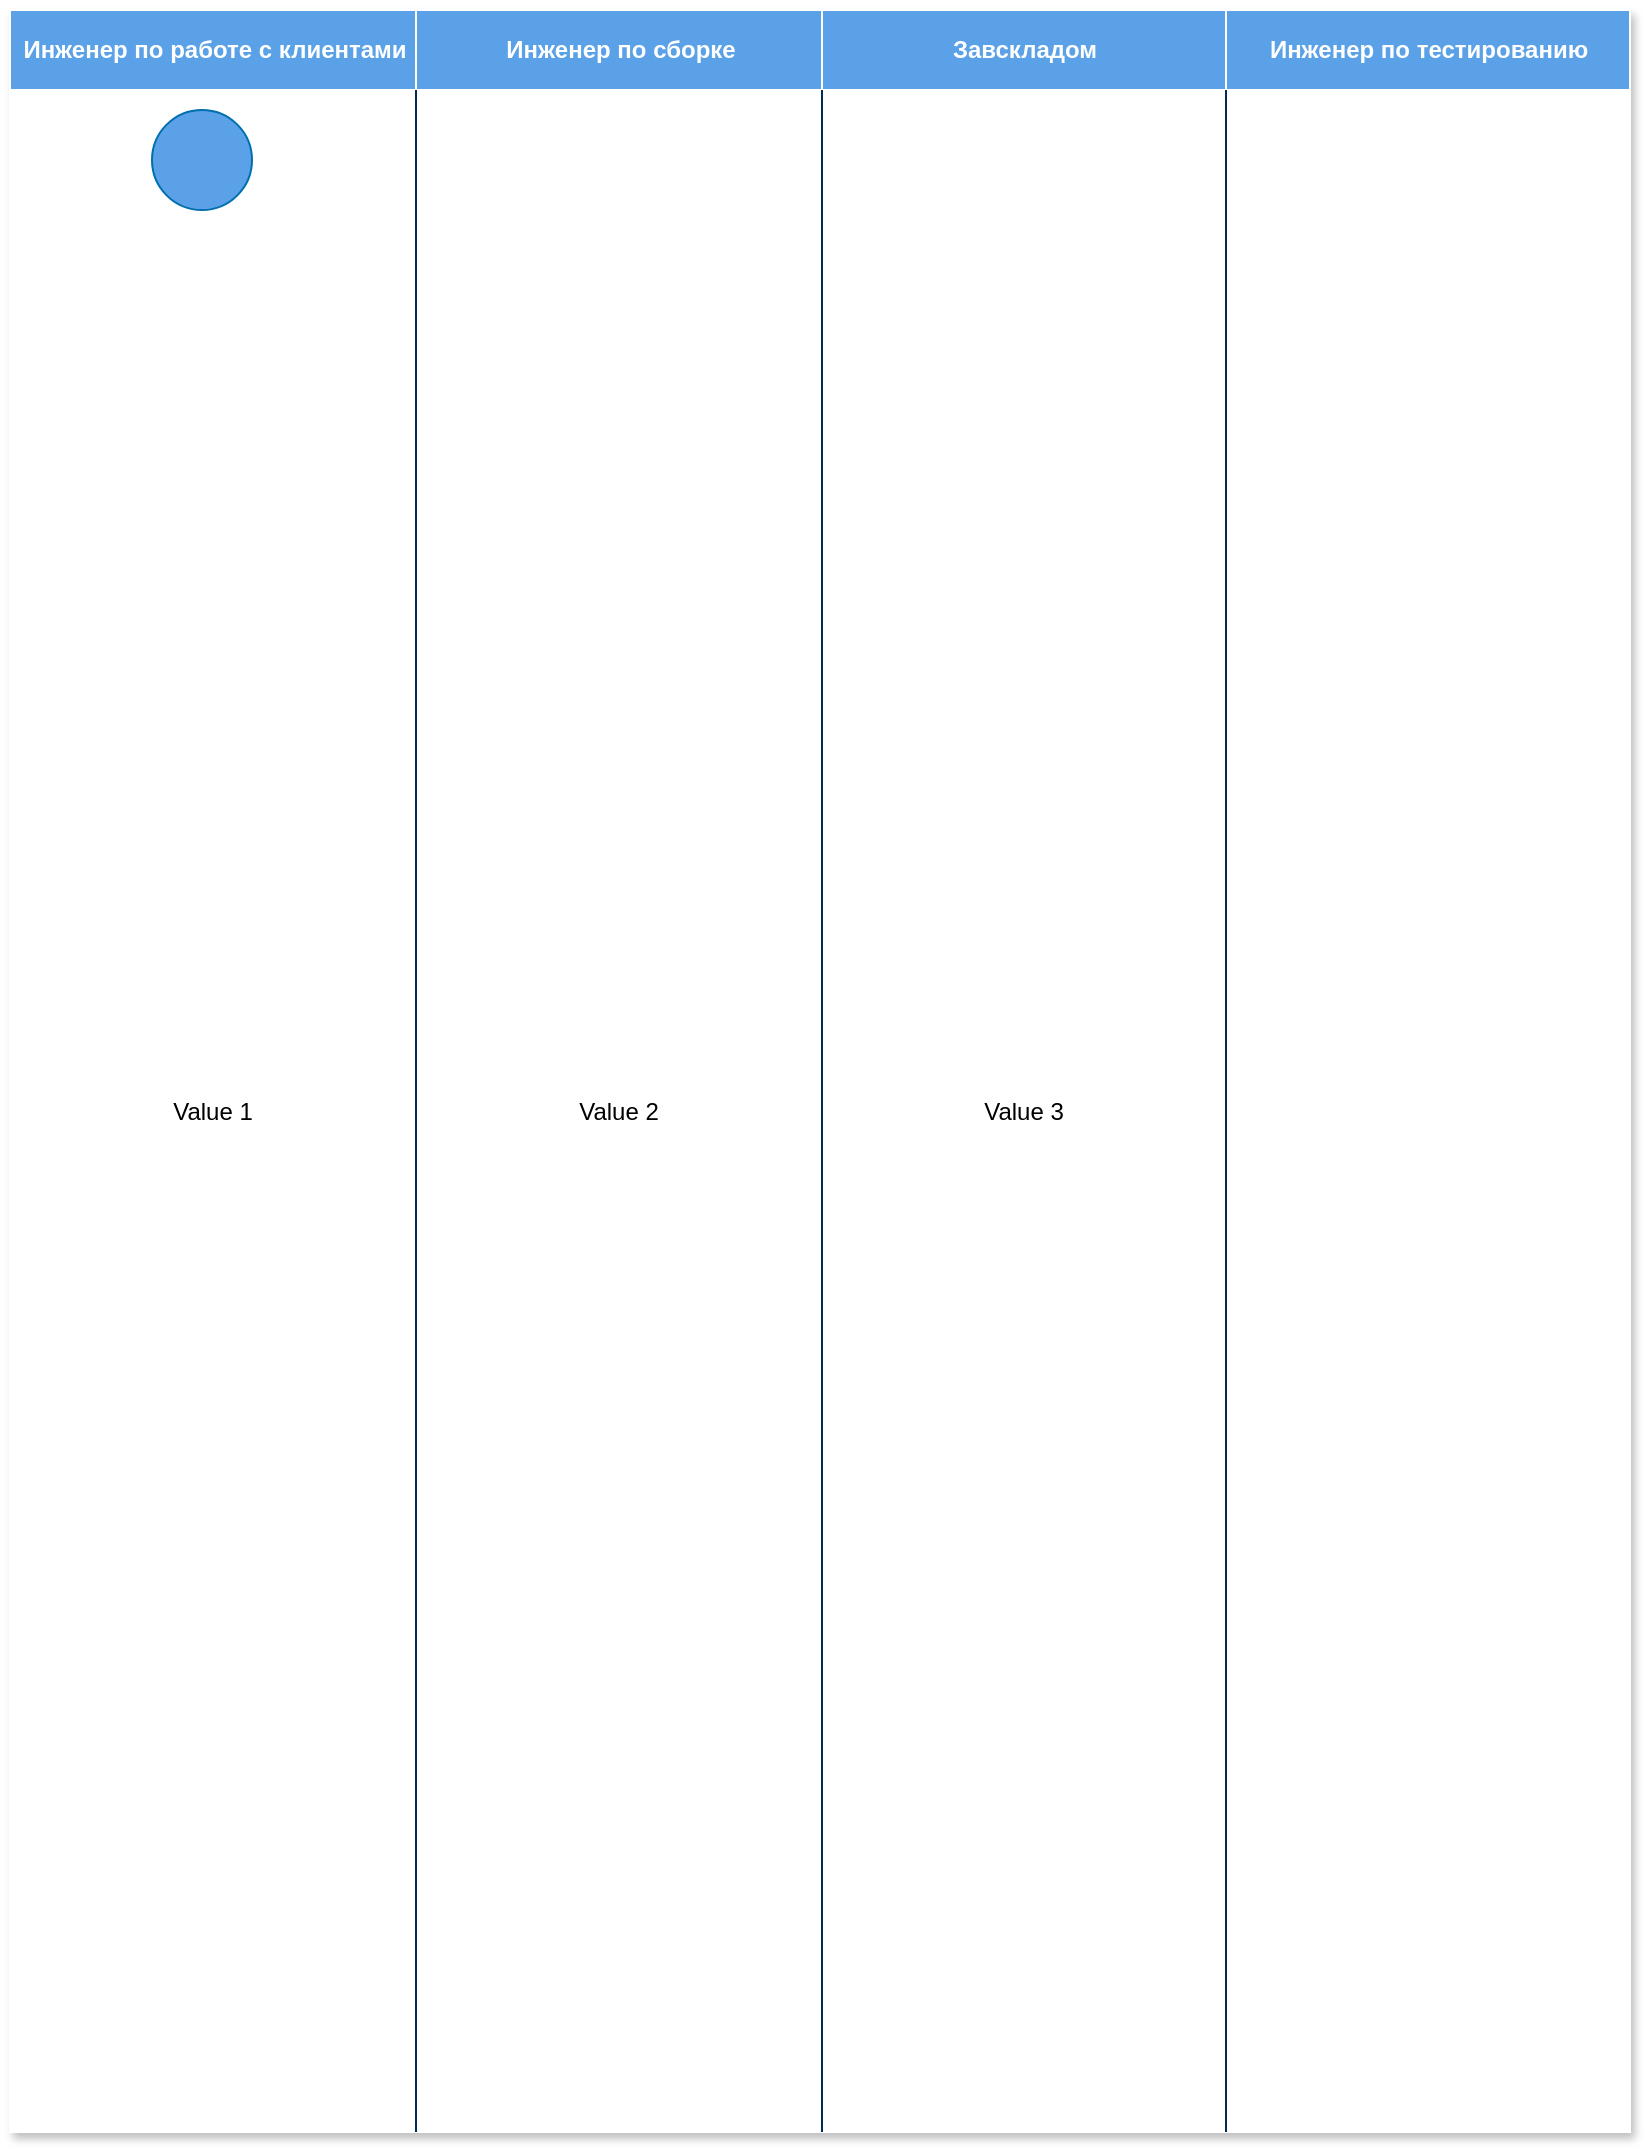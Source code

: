 <mxfile version="24.4.0" type="device">
  <diagram name="Страница — 1" id="t-OcKnjfm7QPYweR2BIZ">
    <mxGraphModel dx="637" dy="375" grid="1" gridSize="10" guides="1" tooltips="1" connect="1" arrows="1" fold="1" page="1" pageScale="1" pageWidth="827" pageHeight="1169" math="0" shadow="0">
      <root>
        <mxCell id="0" />
        <mxCell id="1" parent="0" />
        <mxCell id="lEHB7lu6bDtB0rnh5dWv-52" value="" style="group;movable=0;resizable=0;rotatable=0;deletable=0;editable=0;locked=1;connectable=0;" vertex="1" connectable="0" parent="1">
          <mxGeometry x="9" y="10" width="810" height="1061" as="geometry" />
        </mxCell>
        <mxCell id="lEHB7lu6bDtB0rnh5dWv-1" value="Assets" style="childLayout=tableLayout;recursiveResize=0;strokeColor=#FFFFFF;fillColor=#FFFFFF;shadow=1;movable=1;resizable=1;rotatable=1;deletable=1;editable=1;locked=0;connectable=1;" vertex="1" parent="lEHB7lu6bDtB0rnh5dWv-52">
          <mxGeometry width="810" height="1061" as="geometry" />
        </mxCell>
        <mxCell id="lEHB7lu6bDtB0rnh5dWv-2" style="shape=tableRow;horizontal=0;startSize=0;swimlaneHead=0;swimlaneBody=0;top=0;left=0;bottom=0;right=0;dropTarget=0;collapsible=0;recursiveResize=0;expand=0;fontStyle=0;strokeColor=inherit;fillColor=#5AA1E7;movable=1;resizable=1;rotatable=1;deletable=1;editable=1;locked=0;connectable=1;" vertex="1" parent="lEHB7lu6bDtB0rnh5dWv-1">
          <mxGeometry width="810" height="40" as="geometry" />
        </mxCell>
        <mxCell id="lEHB7lu6bDtB0rnh5dWv-3" value="Инженер по работе с клиентами" style="connectable=1;recursiveResize=0;strokeColor=#FFFFFF;fillColor=#5AA1E7;align=center;fontStyle=1;fontColor=#ffffff;html=1;movable=1;resizable=1;rotatable=1;deletable=1;editable=1;locked=0;" vertex="1" parent="lEHB7lu6bDtB0rnh5dWv-2">
          <mxGeometry width="203" height="40" as="geometry">
            <mxRectangle width="203" height="40" as="alternateBounds" />
          </mxGeometry>
        </mxCell>
        <mxCell id="lEHB7lu6bDtB0rnh5dWv-4" value="Инженер по сборке" style="connectable=1;recursiveResize=0;strokeColor=inherit;fillColor=#5AA1E7;align=center;fontStyle=1;fontColor=#FFFFFF;html=1;movable=1;resizable=1;rotatable=1;deletable=1;editable=1;locked=0;" vertex="1" parent="lEHB7lu6bDtB0rnh5dWv-2">
          <mxGeometry x="203" width="203" height="40" as="geometry">
            <mxRectangle width="203" height="40" as="alternateBounds" />
          </mxGeometry>
        </mxCell>
        <mxCell id="lEHB7lu6bDtB0rnh5dWv-5" value="Завскладом" style="connectable=1;recursiveResize=0;strokeColor=inherit;fillColor=#5AA1E7;align=center;fontStyle=1;fontColor=#FFFFFF;html=1;movable=1;resizable=1;rotatable=1;deletable=1;editable=1;locked=0;" vertex="1" parent="lEHB7lu6bDtB0rnh5dWv-2">
          <mxGeometry x="406" width="202" height="40" as="geometry">
            <mxRectangle width="202" height="40" as="alternateBounds" />
          </mxGeometry>
        </mxCell>
        <mxCell id="lEHB7lu6bDtB0rnh5dWv-46" value="Инженер по тестированию" style="connectable=1;recursiveResize=0;strokeColor=inherit;fillColor=#5AA1E7;align=center;fontStyle=1;fontColor=#FFFFFF;html=1;movable=1;resizable=1;rotatable=1;deletable=1;editable=1;locked=0;" vertex="1" parent="lEHB7lu6bDtB0rnh5dWv-2">
          <mxGeometry x="608" width="202" height="40" as="geometry">
            <mxRectangle width="202" height="40" as="alternateBounds" />
          </mxGeometry>
        </mxCell>
        <mxCell id="lEHB7lu6bDtB0rnh5dWv-6" value="" style="shape=tableRow;horizontal=0;startSize=0;swimlaneHead=0;swimlaneBody=0;top=0;left=0;bottom=0;right=0;dropTarget=0;collapsible=0;recursiveResize=0;expand=0;fontStyle=0;strokeColor=inherit;fillColor=#ffffff;movable=1;resizable=1;rotatable=1;deletable=1;editable=1;locked=0;connectable=1;" vertex="1" parent="lEHB7lu6bDtB0rnh5dWv-1">
          <mxGeometry y="40" width="810" height="1021" as="geometry" />
        </mxCell>
        <mxCell id="lEHB7lu6bDtB0rnh5dWv-7" value="Value 1" style="connectable=1;recursiveResize=0;strokeColor=inherit;fillColor=inherit;align=center;whiteSpace=wrap;html=1;movable=1;resizable=1;rotatable=1;deletable=1;editable=1;locked=0;" vertex="1" parent="lEHB7lu6bDtB0rnh5dWv-6">
          <mxGeometry width="203" height="1021" as="geometry">
            <mxRectangle width="203" height="1021" as="alternateBounds" />
          </mxGeometry>
        </mxCell>
        <mxCell id="lEHB7lu6bDtB0rnh5dWv-8" value="Value 2" style="connectable=1;recursiveResize=0;strokeColor=inherit;fillColor=inherit;align=center;whiteSpace=wrap;html=1;movable=1;resizable=1;rotatable=1;deletable=1;editable=1;locked=0;" vertex="1" parent="lEHB7lu6bDtB0rnh5dWv-6">
          <mxGeometry x="203" width="203" height="1021" as="geometry">
            <mxRectangle width="203" height="1021" as="alternateBounds" />
          </mxGeometry>
        </mxCell>
        <mxCell id="lEHB7lu6bDtB0rnh5dWv-9" value="Value 3" style="connectable=1;recursiveResize=0;strokeColor=inherit;fillColor=inherit;align=center;whiteSpace=wrap;html=1;movable=1;resizable=1;rotatable=1;deletable=1;editable=1;locked=0;" vertex="1" parent="lEHB7lu6bDtB0rnh5dWv-6">
          <mxGeometry x="406" width="202" height="1021" as="geometry">
            <mxRectangle width="202" height="1021" as="alternateBounds" />
          </mxGeometry>
        </mxCell>
        <mxCell id="lEHB7lu6bDtB0rnh5dWv-47" style="connectable=1;recursiveResize=0;strokeColor=inherit;fillColor=inherit;align=center;whiteSpace=wrap;html=1;movable=1;resizable=1;rotatable=1;deletable=1;editable=1;locked=0;" vertex="1" parent="lEHB7lu6bDtB0rnh5dWv-6">
          <mxGeometry x="608" width="202" height="1021" as="geometry">
            <mxRectangle width="202" height="1021" as="alternateBounds" />
          </mxGeometry>
        </mxCell>
        <mxCell id="lEHB7lu6bDtB0rnh5dWv-49" value="" style="endArrow=none;html=1;rounded=0;strokeColor=#002B57;movable=1;resizable=1;rotatable=1;deletable=1;editable=1;locked=0;connectable=1;" edge="1" parent="lEHB7lu6bDtB0rnh5dWv-52">
          <mxGeometry width="50" height="50" relative="1" as="geometry">
            <mxPoint x="203" y="1061" as="sourcePoint" />
            <mxPoint x="203" y="40" as="targetPoint" />
          </mxGeometry>
        </mxCell>
        <mxCell id="lEHB7lu6bDtB0rnh5dWv-50" value="" style="endArrow=none;html=1;rounded=0;strokeColor=#002B57;movable=1;resizable=1;rotatable=1;deletable=1;editable=1;locked=0;connectable=1;" edge="1" parent="lEHB7lu6bDtB0rnh5dWv-52">
          <mxGeometry width="50" height="50" relative="1" as="geometry">
            <mxPoint x="406" y="1061" as="sourcePoint" />
            <mxPoint x="406" y="40" as="targetPoint" />
          </mxGeometry>
        </mxCell>
        <mxCell id="lEHB7lu6bDtB0rnh5dWv-51" value="" style="endArrow=none;html=1;rounded=0;strokeColor=#002B57;movable=1;resizable=1;rotatable=1;deletable=1;editable=1;locked=0;connectable=1;" edge="1" parent="lEHB7lu6bDtB0rnh5dWv-52">
          <mxGeometry width="50" height="50" relative="1" as="geometry">
            <mxPoint x="608" y="1061" as="sourcePoint" />
            <mxPoint x="608" y="40" as="targetPoint" />
          </mxGeometry>
        </mxCell>
        <mxCell id="lEHB7lu6bDtB0rnh5dWv-53" value="" style="ellipse;whiteSpace=wrap;html=1;aspect=fixed;fillColor=#5AA1E7;fontColor=#ffffff;strokeColor=#006EAF;" vertex="1" parent="1">
          <mxGeometry x="80" y="60" width="50" height="50" as="geometry" />
        </mxCell>
      </root>
    </mxGraphModel>
  </diagram>
</mxfile>
